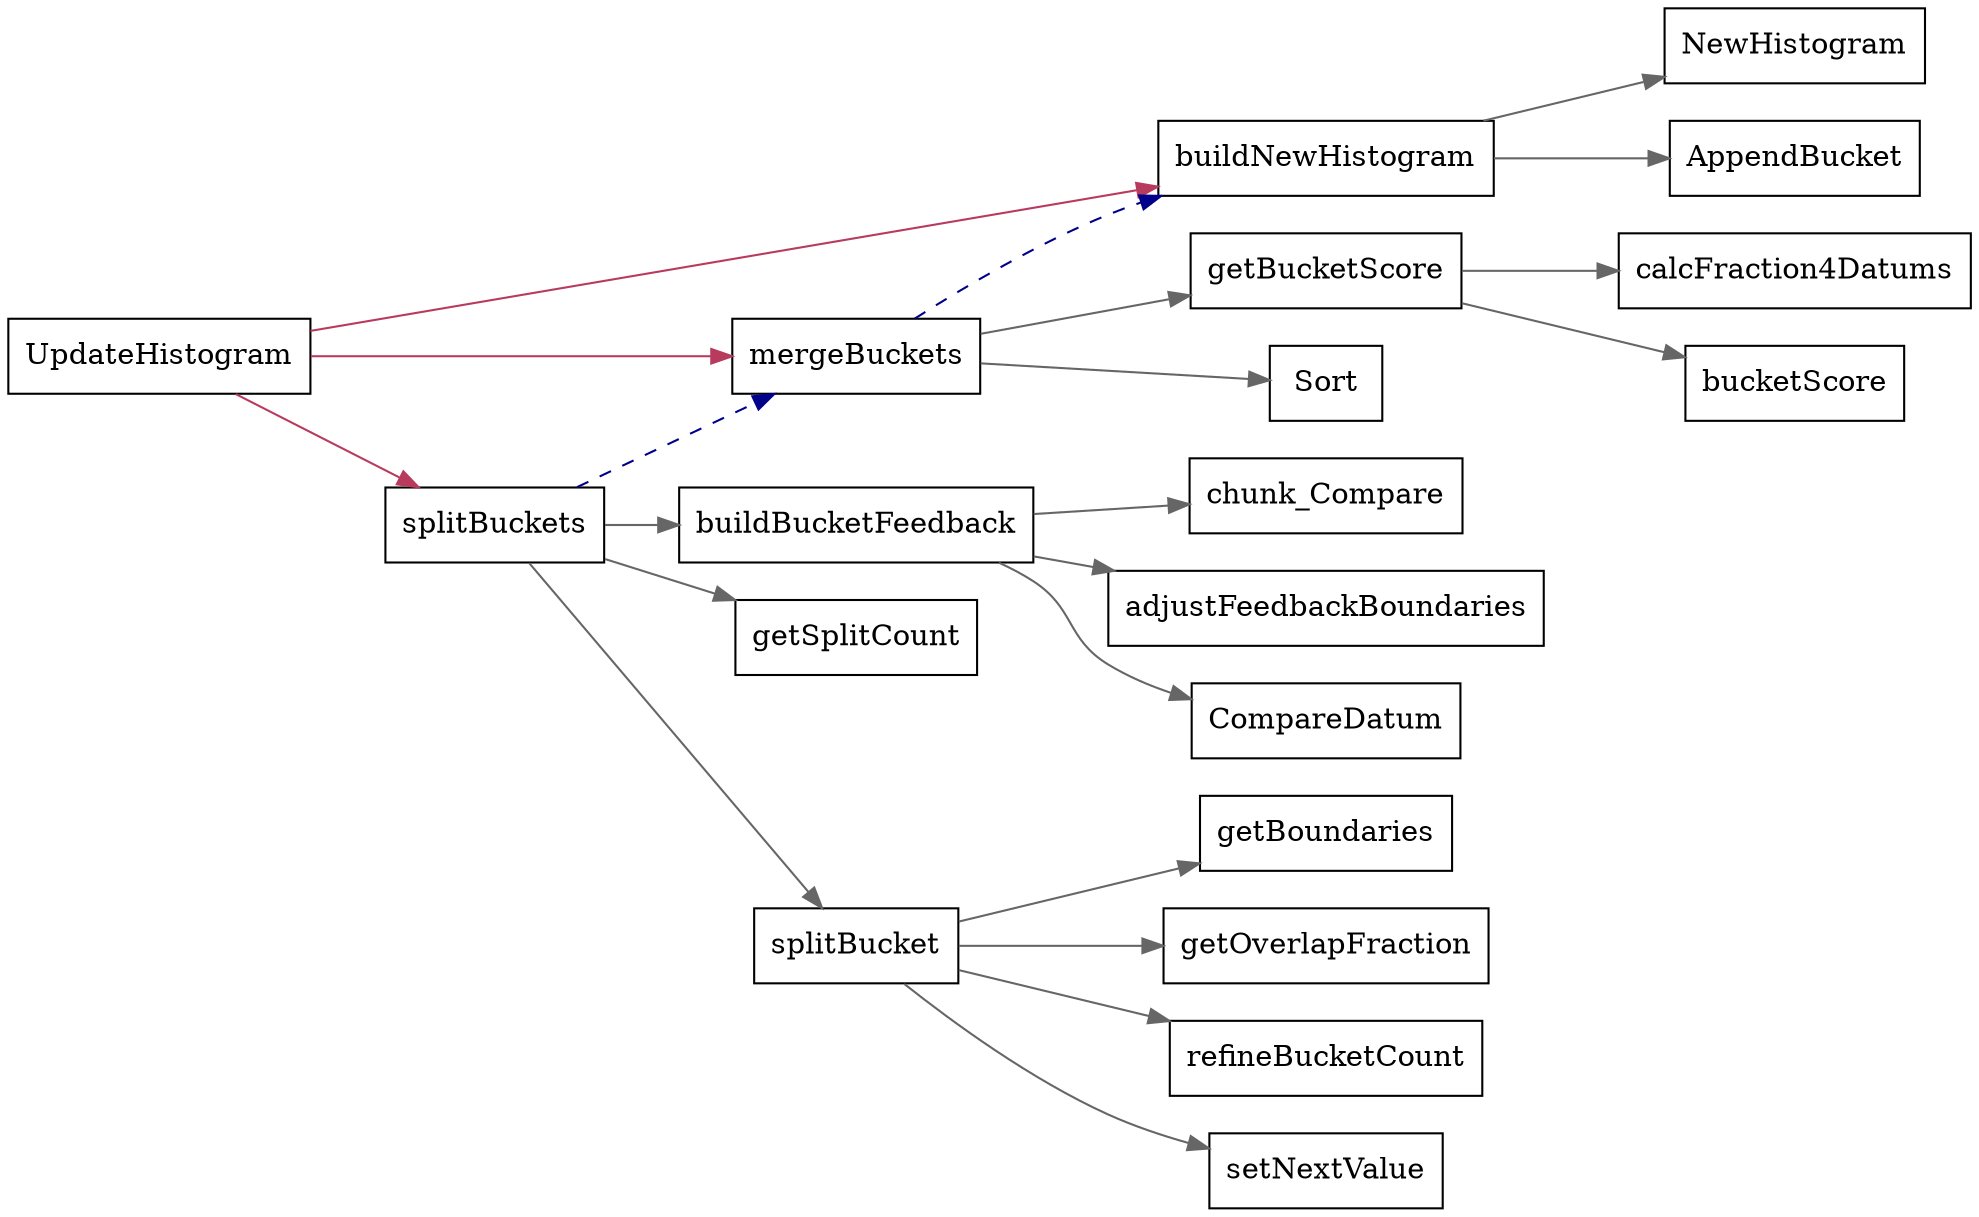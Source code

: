 digraph UpdateHistogram {
  node[shape=box];
  edge[color=gray40];
  newrank=true;
  rankdir=LR;

  UpdateHistogram -> {
    splitBuckets;
    mergeBuckets;
    buildNewHistogram;
  }[color="#b83b5e"];

  splitBuckets -> {
    buildBucketFeedback;
    getSplitCount;
    splitBucket;
  }
  buildBucketFeedback -> {
    chunk_Compare;
    adjustFeedbackBoundaries;
    CompareDatum;
  }

  mergeBuckets -> {
    getBucketScore;
    Sort;
  }
  getBucketScore -> {
    calcFraction4Datums;
    bucketScore;
  }

  buildNewHistogram -> {
    NewHistogram;
    AppendBucket;
  }

  splitBucket -> {
    getBoundaries;
    getOverlapFraction;
    refineBucketCount;
    setNextValue;
  }

  edge[style=dashed;color=darkblue];
  splitBuckets -> mergeBuckets -> buildNewHistogram;
}

